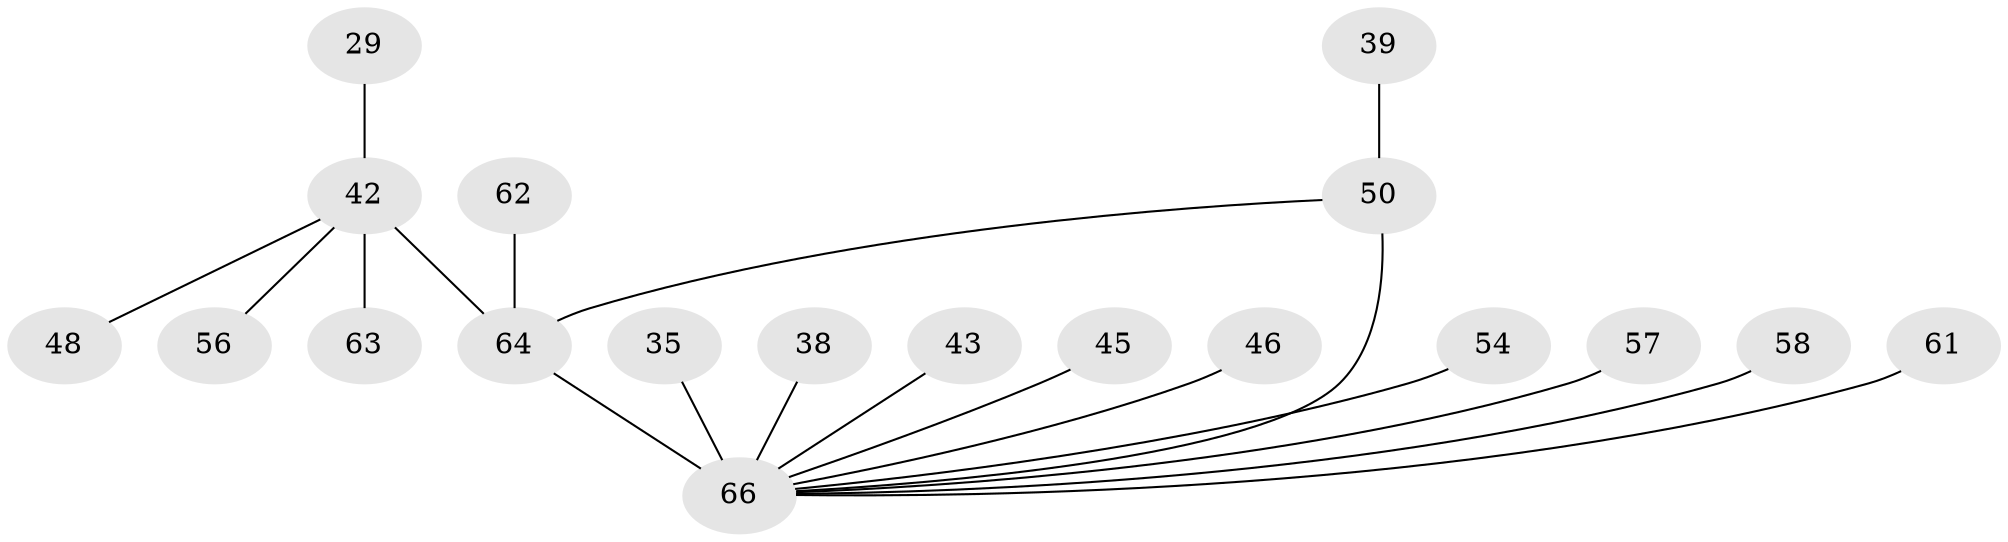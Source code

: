 // original degree distribution, {5: 0.045454545454545456, 4: 0.030303030303030304, 7: 0.06060606060606061, 10: 0.015151515151515152, 3: 0.045454545454545456, 6: 0.030303030303030304, 2: 0.22727272727272727, 9: 0.015151515151515152, 1: 0.5303030303030303}
// Generated by graph-tools (version 1.1) at 2025/59/03/04/25 21:59:01]
// undirected, 19 vertices, 19 edges
graph export_dot {
graph [start="1"]
  node [color=gray90,style=filled];
  29;
  35;
  38;
  39 [super="+36"];
  42 [super="+28+14+22"];
  43;
  45;
  46 [super="+23"];
  48;
  50 [super="+18"];
  54;
  56;
  57;
  58;
  61;
  62;
  63;
  64 [super="+55+12+17+27+60+31+59"];
  66 [super="+52+6+53+30+65"];
  29 -- 42;
  35 -- 66;
  38 -- 66;
  39 -- 50;
  42 -- 48;
  42 -- 56;
  42 -- 63;
  42 -- 64 [weight=3];
  43 -- 66;
  45 -- 66;
  46 -- 66;
  50 -- 64;
  50 -- 66 [weight=2];
  54 -- 66;
  57 -- 66;
  58 -- 66;
  61 -- 66;
  62 -- 64;
  64 -- 66 [weight=9];
}
